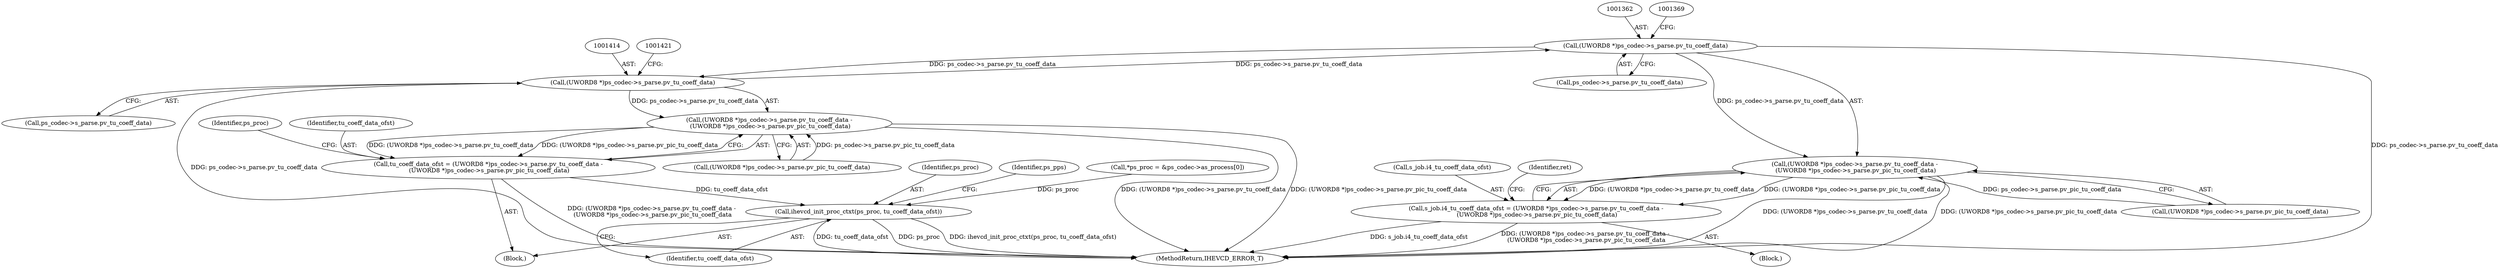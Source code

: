 digraph "0_Android_bcfc7124f6ef9f1ec128fb2e90de774a5b33d199_0@pointer" {
"1001361" [label="(Call,(UWORD8 *)ps_codec->s_parse.pv_tu_coeff_data)"];
"1001413" [label="(Call,(UWORD8 *)ps_codec->s_parse.pv_tu_coeff_data)"];
"1001361" [label="(Call,(UWORD8 *)ps_codec->s_parse.pv_tu_coeff_data)"];
"1001360" [label="(Call,(UWORD8 *)ps_codec->s_parse.pv_tu_coeff_data -\n (UWORD8 *)ps_codec->s_parse.pv_pic_tu_coeff_data)"];
"1001356" [label="(Call,s_job.i4_tu_coeff_data_ofst = (UWORD8 *)ps_codec->s_parse.pv_tu_coeff_data -\n (UWORD8 *)ps_codec->s_parse.pv_pic_tu_coeff_data)"];
"1001412" [label="(Call,(UWORD8 *)ps_codec->s_parse.pv_tu_coeff_data -\n (UWORD8 *)ps_codec->s_parse.pv_pic_tu_coeff_data)"];
"1001410" [label="(Call,tu_coeff_data_ofst = (UWORD8 *)ps_codec->s_parse.pv_tu_coeff_data -\n (UWORD8 *)ps_codec->s_parse.pv_pic_tu_coeff_data)"];
"1001461" [label="(Call,ihevcd_init_proc_ctxt(ps_proc, tu_coeff_data_ofst))"];
"1005079" [label="(MethodReturn,IHEVCD_ERROR_T)"];
"1001429" [label="(Identifier,ps_proc)"];
"1001357" [label="(Call,s_job.i4_tu_coeff_data_ofst)"];
"1001413" [label="(Call,(UWORD8 *)ps_codec->s_parse.pv_tu_coeff_data)"];
"1001462" [label="(Identifier,ps_proc)"];
"1001461" [label="(Call,ihevcd_init_proc_ctxt(ps_proc, tu_coeff_data_ofst))"];
"1001356" [label="(Call,s_job.i4_tu_coeff_data_ofst = (UWORD8 *)ps_codec->s_parse.pv_tu_coeff_data -\n (UWORD8 *)ps_codec->s_parse.pv_pic_tu_coeff_data)"];
"1001466" [label="(Identifier,ps_pps)"];
"1001363" [label="(Call,ps_codec->s_parse.pv_tu_coeff_data)"];
"1001415" [label="(Call,ps_codec->s_parse.pv_tu_coeff_data)"];
"1001420" [label="(Call,(UWORD8 *)ps_codec->s_parse.pv_pic_tu_coeff_data)"];
"1001360" [label="(Call,(UWORD8 *)ps_codec->s_parse.pv_tu_coeff_data -\n (UWORD8 *)ps_codec->s_parse.pv_pic_tu_coeff_data)"];
"1001368" [label="(Call,(UWORD8 *)ps_codec->s_parse.pv_pic_tu_coeff_data)"];
"1001376" [label="(Identifier,ret)"];
"1001361" [label="(Call,(UWORD8 *)ps_codec->s_parse.pv_tu_coeff_data)"];
"1001410" [label="(Call,tu_coeff_data_ofst = (UWORD8 *)ps_codec->s_parse.pv_tu_coeff_data -\n (UWORD8 *)ps_codec->s_parse.pv_pic_tu_coeff_data)"];
"1001463" [label="(Identifier,tu_coeff_data_ofst)"];
"1001401" [label="(Call,*ps_proc = &ps_codec->as_process[0])"];
"1001306" [label="(Block,)"];
"1001399" [label="(Block,)"];
"1001411" [label="(Identifier,tu_coeff_data_ofst)"];
"1001412" [label="(Call,(UWORD8 *)ps_codec->s_parse.pv_tu_coeff_data -\n (UWORD8 *)ps_codec->s_parse.pv_pic_tu_coeff_data)"];
"1001361" -> "1001360"  [label="AST: "];
"1001361" -> "1001363"  [label="CFG: "];
"1001362" -> "1001361"  [label="AST: "];
"1001363" -> "1001361"  [label="AST: "];
"1001369" -> "1001361"  [label="CFG: "];
"1001361" -> "1005079"  [label="DDG: ps_codec->s_parse.pv_tu_coeff_data"];
"1001361" -> "1001360"  [label="DDG: ps_codec->s_parse.pv_tu_coeff_data"];
"1001413" -> "1001361"  [label="DDG: ps_codec->s_parse.pv_tu_coeff_data"];
"1001361" -> "1001413"  [label="DDG: ps_codec->s_parse.pv_tu_coeff_data"];
"1001413" -> "1001412"  [label="AST: "];
"1001413" -> "1001415"  [label="CFG: "];
"1001414" -> "1001413"  [label="AST: "];
"1001415" -> "1001413"  [label="AST: "];
"1001421" -> "1001413"  [label="CFG: "];
"1001413" -> "1005079"  [label="DDG: ps_codec->s_parse.pv_tu_coeff_data"];
"1001413" -> "1001412"  [label="DDG: ps_codec->s_parse.pv_tu_coeff_data"];
"1001360" -> "1001356"  [label="AST: "];
"1001360" -> "1001368"  [label="CFG: "];
"1001368" -> "1001360"  [label="AST: "];
"1001356" -> "1001360"  [label="CFG: "];
"1001360" -> "1005079"  [label="DDG: (UWORD8 *)ps_codec->s_parse.pv_tu_coeff_data"];
"1001360" -> "1005079"  [label="DDG: (UWORD8 *)ps_codec->s_parse.pv_pic_tu_coeff_data"];
"1001360" -> "1001356"  [label="DDG: (UWORD8 *)ps_codec->s_parse.pv_tu_coeff_data"];
"1001360" -> "1001356"  [label="DDG: (UWORD8 *)ps_codec->s_parse.pv_pic_tu_coeff_data"];
"1001368" -> "1001360"  [label="DDG: ps_codec->s_parse.pv_pic_tu_coeff_data"];
"1001356" -> "1001306"  [label="AST: "];
"1001357" -> "1001356"  [label="AST: "];
"1001376" -> "1001356"  [label="CFG: "];
"1001356" -> "1005079"  [label="DDG: s_job.i4_tu_coeff_data_ofst"];
"1001356" -> "1005079"  [label="DDG: (UWORD8 *)ps_codec->s_parse.pv_tu_coeff_data -\n (UWORD8 *)ps_codec->s_parse.pv_pic_tu_coeff_data"];
"1001412" -> "1001410"  [label="AST: "];
"1001412" -> "1001420"  [label="CFG: "];
"1001420" -> "1001412"  [label="AST: "];
"1001410" -> "1001412"  [label="CFG: "];
"1001412" -> "1005079"  [label="DDG: (UWORD8 *)ps_codec->s_parse.pv_pic_tu_coeff_data"];
"1001412" -> "1005079"  [label="DDG: (UWORD8 *)ps_codec->s_parse.pv_tu_coeff_data"];
"1001412" -> "1001410"  [label="DDG: (UWORD8 *)ps_codec->s_parse.pv_tu_coeff_data"];
"1001412" -> "1001410"  [label="DDG: (UWORD8 *)ps_codec->s_parse.pv_pic_tu_coeff_data"];
"1001420" -> "1001412"  [label="DDG: ps_codec->s_parse.pv_pic_tu_coeff_data"];
"1001410" -> "1001399"  [label="AST: "];
"1001411" -> "1001410"  [label="AST: "];
"1001429" -> "1001410"  [label="CFG: "];
"1001410" -> "1005079"  [label="DDG: (UWORD8 *)ps_codec->s_parse.pv_tu_coeff_data -\n (UWORD8 *)ps_codec->s_parse.pv_pic_tu_coeff_data"];
"1001410" -> "1001461"  [label="DDG: tu_coeff_data_ofst"];
"1001461" -> "1001399"  [label="AST: "];
"1001461" -> "1001463"  [label="CFG: "];
"1001462" -> "1001461"  [label="AST: "];
"1001463" -> "1001461"  [label="AST: "];
"1001466" -> "1001461"  [label="CFG: "];
"1001461" -> "1005079"  [label="DDG: tu_coeff_data_ofst"];
"1001461" -> "1005079"  [label="DDG: ps_proc"];
"1001461" -> "1005079"  [label="DDG: ihevcd_init_proc_ctxt(ps_proc, tu_coeff_data_ofst)"];
"1001401" -> "1001461"  [label="DDG: ps_proc"];
}
